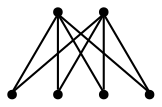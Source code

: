 graph {
  node [shape=point,comment="{\"directed\":false,\"doi\":\"10.1007/978-3-540-77537-9_3\",\"figure\":\"2\"}"]

  v0 [pos="1337.2809269749841,855.5422994902641"]
  v1 [pos="1337.2809269749841,681.1403721664893"]
  v2 [pos="1404.1577334381814,768.3397457931983"]
  v3 [pos="1372.1735251493233,768.3397457931983"]
  v4 [pos="1302.3861973429835,768.3397457931983"]
  v5 [pos="1279.1230548592498,768.3397457931983"]

  v0 -- v5 [id="-5",pos="1337.2809269749841,855.5422994902641 1279.1230548592498,768.3397457931983 1279.1230548592498,768.3397457931983 1279.1230548592498,768.3397457931983"]
  v1 -- v5 [id="-6",pos="1337.2809269749841,681.1403721664893 1279.1230548592498,768.3397457931983 1279.1230548592498,768.3397457931983 1279.1230548592498,768.3397457931983"]
  v0 -- v4 [id="-7",pos="1337.2809269749841,855.5422994902641 1302.3861973429835,768.3397457931983 1302.3861973429835,768.3397457931983 1302.3861973429835,768.3397457931983"]
  v1 -- v4 [id="-8",pos="1337.2809269749841,681.1403721664893 1302.3861973429835,768.3397457931983 1302.3861973429835,768.3397457931983 1302.3861973429835,768.3397457931983"]
  v0 -- v3 [id="-10",pos="1337.2809269749841,855.5422994902641 1372.1735251493233,768.3397457931983 1372.1735251493233,768.3397457931983 1372.1735251493233,768.3397457931983"]
  v1 -- v3 [id="-11",pos="1337.2809269749841,681.1403721664893 1372.1735251493233,768.3397457931983 1372.1735251493233,768.3397457931983 1372.1735251493233,768.3397457931983"]
  v0 -- v2 [id="-12",pos="1337.2809269749841,855.5422994902641 1404.1577334381814,768.3397457931983 1404.1577334381814,768.3397457931983 1404.1577334381814,768.3397457931983"]
  v1 -- v2 [id="-13",pos="1337.2809269749841,681.1403721664893 1404.1577334381814,768.3397457931983 1404.1577334381814,768.3397457931983 1404.1577334381814,768.3397457931983"]
}